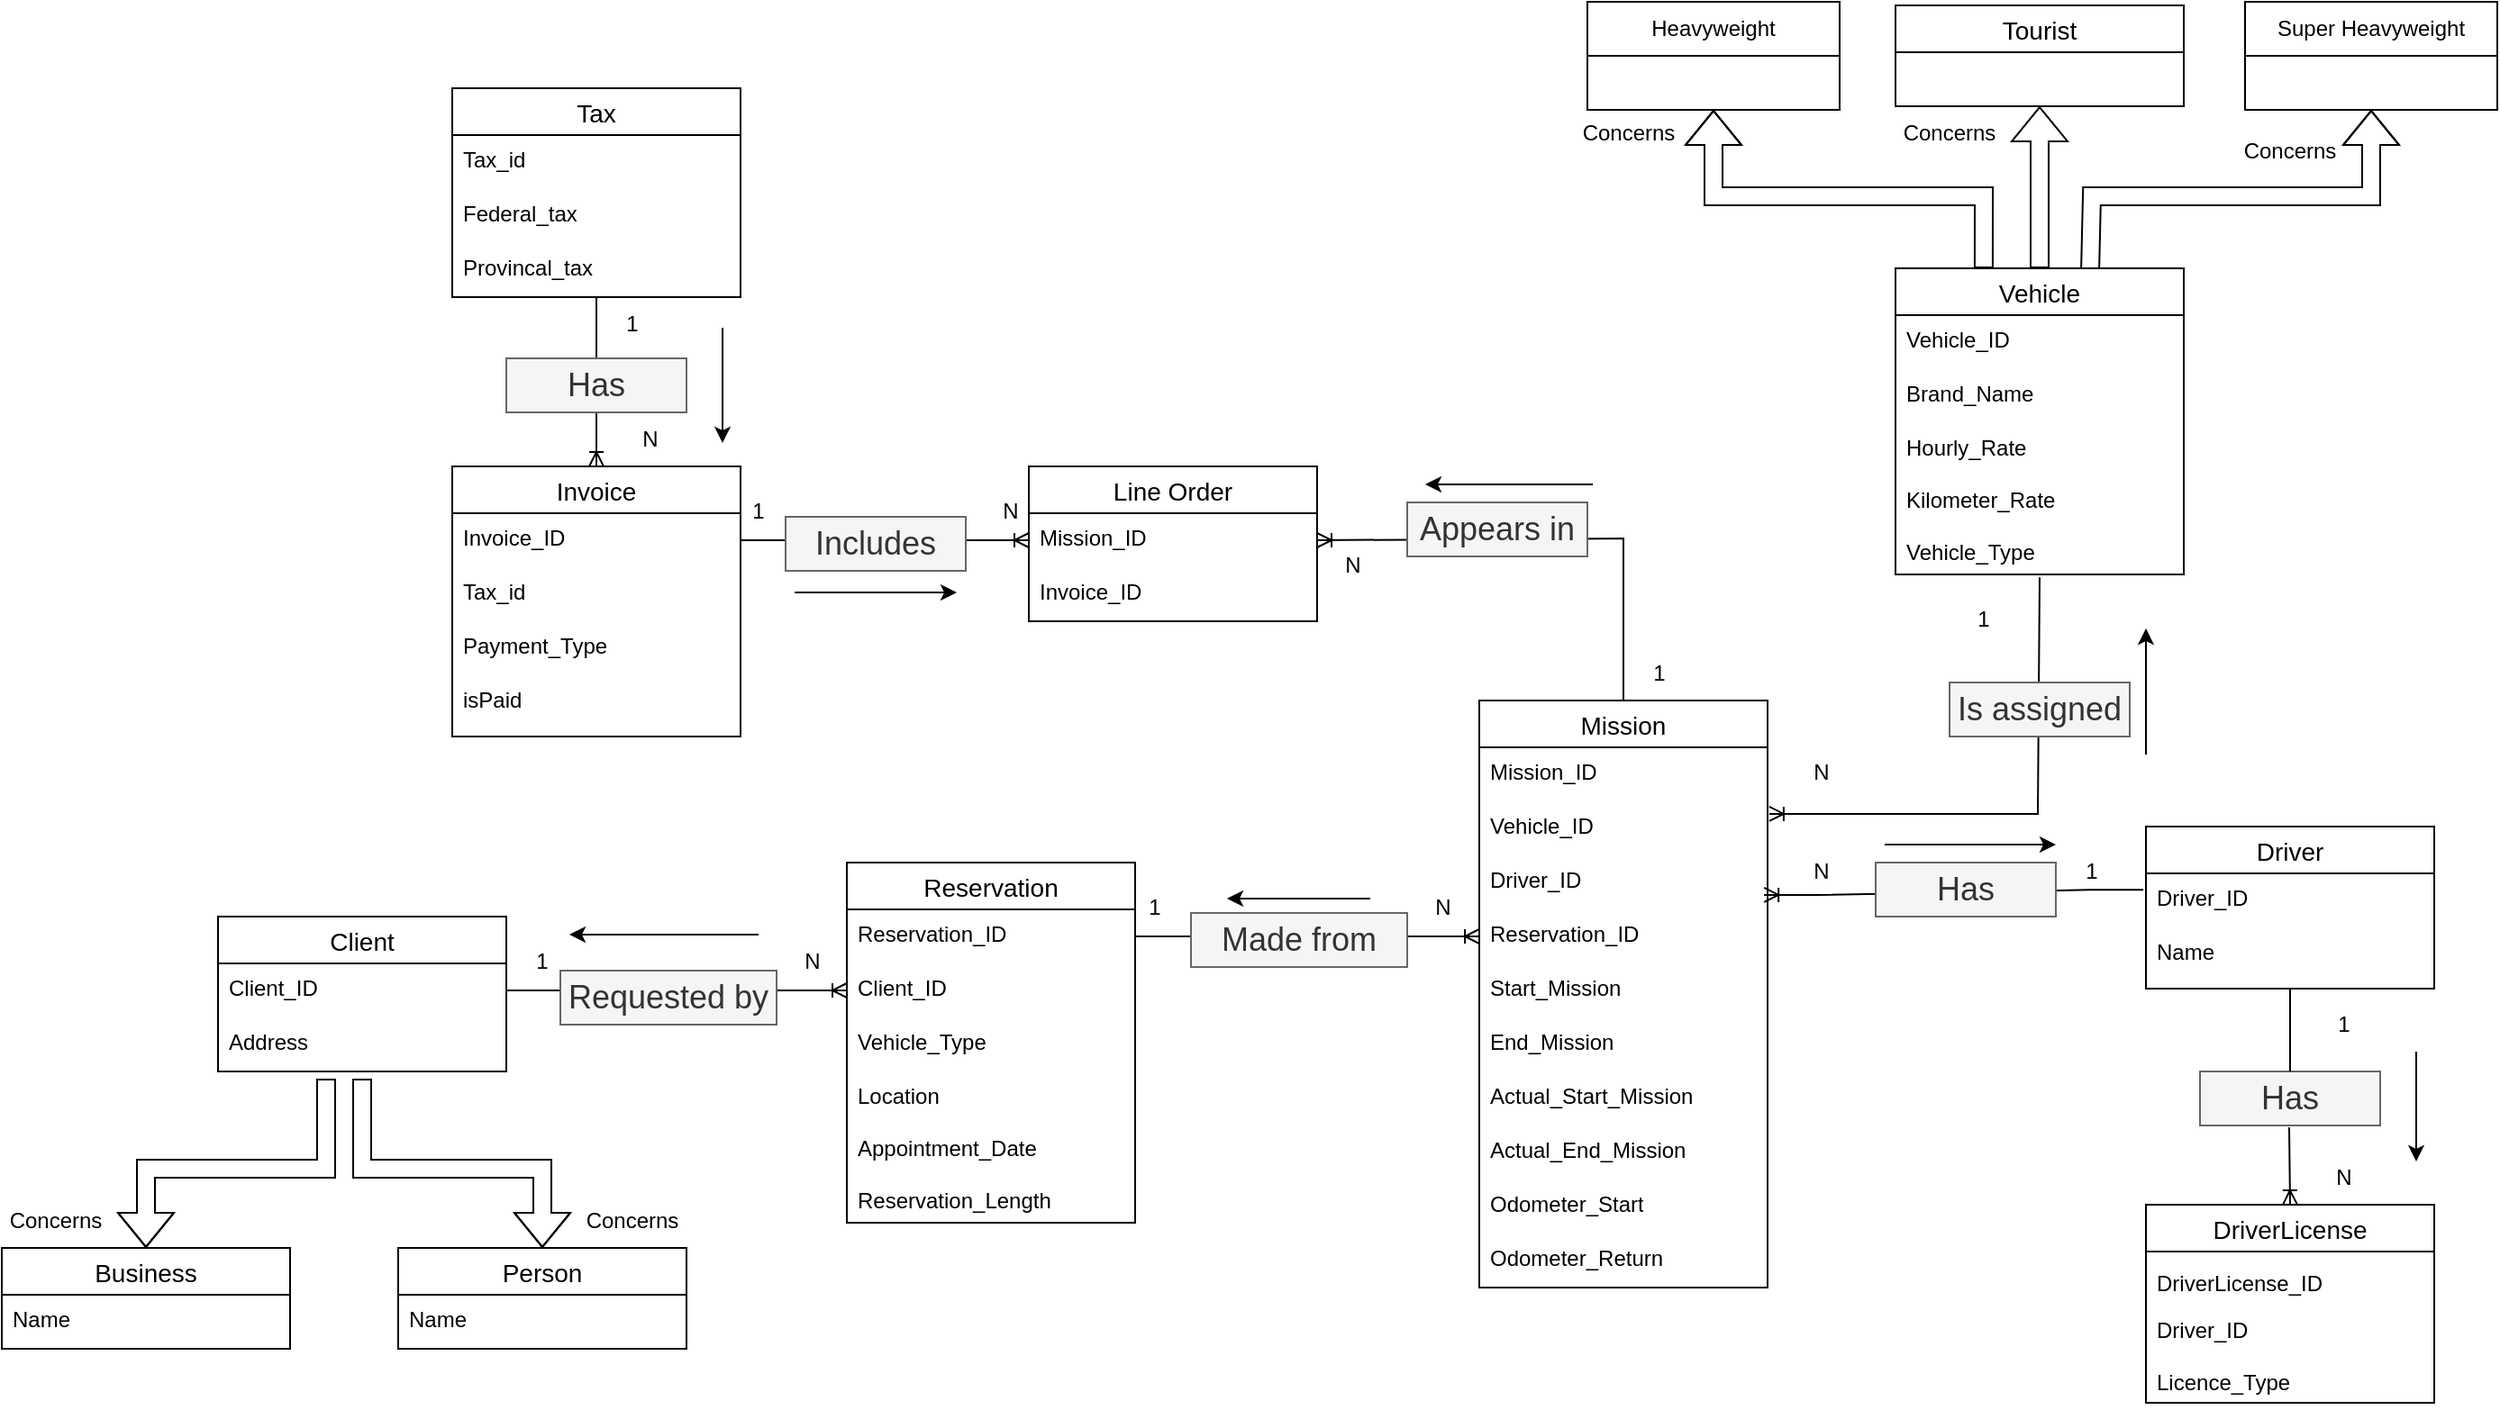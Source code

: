 <mxfile version="22.1.5" type="device">
  <diagram id="R2lEEEUBdFMjLlhIrx00" name="Page-1">
    <mxGraphModel dx="1884" dy="1571" grid="1" gridSize="10" guides="1" tooltips="1" connect="1" arrows="1" fold="1" page="1" pageScale="1" pageWidth="850" pageHeight="1100" math="0" shadow="0" extFonts="Permanent Marker^https://fonts.googleapis.com/css?family=Permanent+Marker">
      <root>
        <mxCell id="0" />
        <mxCell id="1" parent="0" />
        <mxCell id="akXxFOU8DNpJ8hJ18WZi-14" value="Mission" style="swimlane;fontStyle=0;childLayout=stackLayout;horizontal=1;startSize=26;horizontalStack=0;resizeParent=1;resizeParentMax=0;resizeLast=0;collapsible=1;marginBottom=0;align=center;fontSize=14;" parent="1" vertex="1">
          <mxGeometry x="150" y="370" width="160" height="326" as="geometry" />
        </mxCell>
        <mxCell id="akXxFOU8DNpJ8hJ18WZi-15" value="Mission_ID" style="text;strokeColor=none;fillColor=none;spacingLeft=4;spacingRight=4;overflow=hidden;rotatable=0;points=[[0,0.5],[1,0.5]];portConstraint=eastwest;fontSize=12;whiteSpace=wrap;html=1;" parent="akXxFOU8DNpJ8hJ18WZi-14" vertex="1">
          <mxGeometry y="26" width="160" height="30" as="geometry" />
        </mxCell>
        <mxCell id="akXxFOU8DNpJ8hJ18WZi-16" value="&lt;div&gt;Vehicle_ID&lt;br&gt;&lt;/div&gt;" style="text;strokeColor=none;fillColor=none;spacingLeft=4;spacingRight=4;overflow=hidden;rotatable=0;points=[[0,0.5],[1,0.5]];portConstraint=eastwest;fontSize=12;whiteSpace=wrap;html=1;" parent="akXxFOU8DNpJ8hJ18WZi-14" vertex="1">
          <mxGeometry y="56" width="160" height="30" as="geometry" />
        </mxCell>
        <mxCell id="dKVeqmf3rWd-lL4ULNfH-48" value="Driver_ID" style="text;strokeColor=none;fillColor=none;spacingLeft=4;spacingRight=4;overflow=hidden;rotatable=0;points=[[0,0.5],[1,0.5]];portConstraint=eastwest;fontSize=12;whiteSpace=wrap;html=1;" parent="akXxFOU8DNpJ8hJ18WZi-14" vertex="1">
          <mxGeometry y="86" width="160" height="30" as="geometry" />
        </mxCell>
        <mxCell id="dKVeqmf3rWd-lL4ULNfH-49" value="Reservation_ID" style="text;strokeColor=none;fillColor=none;spacingLeft=4;spacingRight=4;overflow=hidden;rotatable=0;points=[[0,0.5],[1,0.5]];portConstraint=eastwest;fontSize=12;whiteSpace=wrap;html=1;" parent="akXxFOU8DNpJ8hJ18WZi-14" vertex="1">
          <mxGeometry y="116" width="160" height="30" as="geometry" />
        </mxCell>
        <mxCell id="dKVeqmf3rWd-lL4ULNfH-61" value="Start_Mission" style="text;strokeColor=none;fillColor=none;spacingLeft=4;spacingRight=4;overflow=hidden;rotatable=0;points=[[0,0.5],[1,0.5]];portConstraint=eastwest;fontSize=12;whiteSpace=wrap;html=1;" parent="akXxFOU8DNpJ8hJ18WZi-14" vertex="1">
          <mxGeometry y="146" width="160" height="30" as="geometry" />
        </mxCell>
        <mxCell id="dKVeqmf3rWd-lL4ULNfH-62" value="End_Mission" style="text;strokeColor=none;fillColor=none;spacingLeft=4;spacingRight=4;overflow=hidden;rotatable=0;points=[[0,0.5],[1,0.5]];portConstraint=eastwest;fontSize=12;whiteSpace=wrap;html=1;" parent="akXxFOU8DNpJ8hJ18WZi-14" vertex="1">
          <mxGeometry y="176" width="160" height="30" as="geometry" />
        </mxCell>
        <mxCell id="S5_aVqYSwiM6wcFeoej1-1" value="Actual_Start_Mission" style="text;strokeColor=none;fillColor=none;spacingLeft=4;spacingRight=4;overflow=hidden;rotatable=0;points=[[0,0.5],[1,0.5]];portConstraint=eastwest;fontSize=12;whiteSpace=wrap;html=1;" parent="akXxFOU8DNpJ8hJ18WZi-14" vertex="1">
          <mxGeometry y="206" width="160" height="30" as="geometry" />
        </mxCell>
        <mxCell id="S5_aVqYSwiM6wcFeoej1-2" value="Actual_End_Mission" style="text;strokeColor=none;fillColor=none;spacingLeft=4;spacingRight=4;overflow=hidden;rotatable=0;points=[[0,0.5],[1,0.5]];portConstraint=eastwest;fontSize=12;whiteSpace=wrap;html=1;" parent="akXxFOU8DNpJ8hJ18WZi-14" vertex="1">
          <mxGeometry y="236" width="160" height="30" as="geometry" />
        </mxCell>
        <mxCell id="dKVeqmf3rWd-lL4ULNfH-63" value="Odometer_Start" style="text;strokeColor=none;fillColor=none;spacingLeft=4;spacingRight=4;overflow=hidden;rotatable=0;points=[[0,0.5],[1,0.5]];portConstraint=eastwest;fontSize=12;whiteSpace=wrap;html=1;" parent="akXxFOU8DNpJ8hJ18WZi-14" vertex="1">
          <mxGeometry y="266" width="160" height="30" as="geometry" />
        </mxCell>
        <mxCell id="dKVeqmf3rWd-lL4ULNfH-64" value="Odometer_Return" style="text;strokeColor=none;fillColor=none;spacingLeft=4;spacingRight=4;overflow=hidden;rotatable=0;points=[[0,0.5],[1,0.5]];portConstraint=eastwest;fontSize=12;whiteSpace=wrap;html=1;" parent="akXxFOU8DNpJ8hJ18WZi-14" vertex="1">
          <mxGeometry y="296" width="160" height="30" as="geometry" />
        </mxCell>
        <mxCell id="akXxFOU8DNpJ8hJ18WZi-24" value="" style="edgeStyle=entityRelationEdgeStyle;fontSize=12;html=1;endArrow=ERoneToMany;rounded=0;entryX=0.988;entryY=0.733;entryDx=0;entryDy=0;entryPerimeter=0;exitX=-0.009;exitY=0.306;exitDx=0;exitDy=0;exitPerimeter=0;" parent="1" source="akXxFOU8DNpJ8hJ18WZi-26" target="dKVeqmf3rWd-lL4ULNfH-48" edge="1">
          <mxGeometry width="100" height="100" relative="1" as="geometry">
            <mxPoint x="540" y="471.0" as="sourcePoint" />
            <mxPoint x="450" y="510" as="targetPoint" />
          </mxGeometry>
        </mxCell>
        <mxCell id="akXxFOU8DNpJ8hJ18WZi-25" value="Driver" style="swimlane;fontStyle=0;childLayout=stackLayout;horizontal=1;startSize=26;horizontalStack=0;resizeParent=1;resizeParentMax=0;resizeLast=0;collapsible=1;marginBottom=0;align=center;fontSize=14;" parent="1" vertex="1">
          <mxGeometry x="520" y="440" width="160" height="90" as="geometry" />
        </mxCell>
        <mxCell id="akXxFOU8DNpJ8hJ18WZi-26" value="Driver_ID" style="text;strokeColor=none;fillColor=none;spacingLeft=4;spacingRight=4;overflow=hidden;rotatable=0;points=[[0,0.5],[1,0.5]];portConstraint=eastwest;fontSize=12;whiteSpace=wrap;html=1;" parent="akXxFOU8DNpJ8hJ18WZi-25" vertex="1">
          <mxGeometry y="26" width="160" height="30" as="geometry" />
        </mxCell>
        <mxCell id="akXxFOU8DNpJ8hJ18WZi-27" value="&lt;div&gt;Name&lt;/div&gt;&lt;div&gt;&lt;br&gt;&lt;/div&gt;&lt;div&gt;&lt;br&gt;&lt;/div&gt;" style="text;strokeColor=none;fillColor=none;spacingLeft=4;spacingRight=4;overflow=hidden;rotatable=0;points=[[0,0.5],[1,0.5]];portConstraint=eastwest;fontSize=12;whiteSpace=wrap;html=1;" parent="akXxFOU8DNpJ8hJ18WZi-25" vertex="1">
          <mxGeometry y="56" width="160" height="34" as="geometry" />
        </mxCell>
        <mxCell id="akXxFOU8DNpJ8hJ18WZi-30" value="Client" style="swimlane;fontStyle=0;childLayout=stackLayout;horizontal=1;startSize=26;horizontalStack=0;resizeParent=1;resizeParentMax=0;resizeLast=0;collapsible=1;marginBottom=0;align=center;fontSize=14;" parent="1" vertex="1">
          <mxGeometry x="-550" y="490" width="160" height="86" as="geometry" />
        </mxCell>
        <mxCell id="akXxFOU8DNpJ8hJ18WZi-31" value="Client_ID" style="text;strokeColor=none;fillColor=none;spacingLeft=4;spacingRight=4;overflow=hidden;rotatable=0;points=[[0,0.5],[1,0.5]];portConstraint=eastwest;fontSize=12;whiteSpace=wrap;html=1;" parent="akXxFOU8DNpJ8hJ18WZi-30" vertex="1">
          <mxGeometry y="26" width="160" height="30" as="geometry" />
        </mxCell>
        <mxCell id="akXxFOU8DNpJ8hJ18WZi-32" value="Address" style="text;strokeColor=none;fillColor=none;spacingLeft=4;spacingRight=4;overflow=hidden;rotatable=0;points=[[0,0.5],[1,0.5]];portConstraint=eastwest;fontSize=12;whiteSpace=wrap;html=1;" parent="akXxFOU8DNpJ8hJ18WZi-30" vertex="1">
          <mxGeometry y="56" width="160" height="30" as="geometry" />
        </mxCell>
        <mxCell id="akXxFOU8DNpJ8hJ18WZi-37" value="Business" style="swimlane;fontStyle=0;childLayout=stackLayout;horizontal=1;startSize=26;horizontalStack=0;resizeParent=1;resizeParentMax=0;resizeLast=0;collapsible=1;marginBottom=0;align=center;fontSize=14;" parent="1" vertex="1">
          <mxGeometry x="-670" y="674" width="160" height="56" as="geometry" />
        </mxCell>
        <mxCell id="akXxFOU8DNpJ8hJ18WZi-38" value="Name" style="text;strokeColor=none;fillColor=none;spacingLeft=4;spacingRight=4;overflow=hidden;rotatable=0;points=[[0,0.5],[1,0.5]];portConstraint=eastwest;fontSize=12;whiteSpace=wrap;html=1;" parent="akXxFOU8DNpJ8hJ18WZi-37" vertex="1">
          <mxGeometry y="26" width="160" height="30" as="geometry" />
        </mxCell>
        <mxCell id="akXxFOU8DNpJ8hJ18WZi-41" value="Person" style="swimlane;fontStyle=0;childLayout=stackLayout;horizontal=1;startSize=26;horizontalStack=0;resizeParent=1;resizeParentMax=0;resizeLast=0;collapsible=1;marginBottom=0;align=center;fontSize=14;" parent="1" vertex="1">
          <mxGeometry x="-450" y="674" width="160" height="56" as="geometry" />
        </mxCell>
        <mxCell id="akXxFOU8DNpJ8hJ18WZi-42" value="Name" style="text;strokeColor=none;fillColor=none;spacingLeft=4;spacingRight=4;overflow=hidden;rotatable=0;points=[[0,0.5],[1,0.5]];portConstraint=eastwest;fontSize=12;whiteSpace=wrap;html=1;" parent="akXxFOU8DNpJ8hJ18WZi-41" vertex="1">
          <mxGeometry y="26" width="160" height="30" as="geometry" />
        </mxCell>
        <mxCell id="HXT0rlTHmQGawke6wT0S-1" value="" style="shape=flexArrow;endArrow=classic;html=1;rounded=0;exitX=0.5;exitY=0;exitDx=0;exitDy=0;entryX=0.5;entryY=1;entryDx=0;entryDy=0;" parent="1" source="dKVeqmf3rWd-lL4ULNfH-14" target="HXT0rlTHmQGawke6wT0S-2" edge="1">
          <mxGeometry width="50" height="50" relative="1" as="geometry">
            <mxPoint x="455" y="150" as="sourcePoint" />
            <mxPoint x="460" y="40" as="targetPoint" />
          </mxGeometry>
        </mxCell>
        <mxCell id="HXT0rlTHmQGawke6wT0S-2" value="Tourist" style="swimlane;fontStyle=0;childLayout=stackLayout;horizontal=1;startSize=26;horizontalStack=0;resizeParent=1;resizeParentMax=0;resizeLast=0;collapsible=1;marginBottom=0;align=center;fontSize=14;" parent="1" vertex="1">
          <mxGeometry x="381" y="-16" width="160" height="56" as="geometry" />
        </mxCell>
        <mxCell id="HXT0rlTHmQGawke6wT0S-6" value="" style="shape=flexArrow;endArrow=classic;html=1;rounded=0;exitX=0.306;exitY=0;exitDx=0;exitDy=0;exitPerimeter=0;entryX=0.5;entryY=1;entryDx=0;entryDy=0;" parent="1" source="dKVeqmf3rWd-lL4ULNfH-14" target="HXT0rlTHmQGawke6wT0S-7" edge="1">
          <mxGeometry width="50" height="50" relative="1" as="geometry">
            <mxPoint x="430" y="150" as="sourcePoint" />
            <mxPoint x="250" y="60" as="targetPoint" />
            <Array as="points">
              <mxPoint x="430" y="90" />
              <mxPoint x="280" y="90" />
            </Array>
          </mxGeometry>
        </mxCell>
        <mxCell id="HXT0rlTHmQGawke6wT0S-7" value="Heavyweight" style="swimlane;fontStyle=0;childLayout=stackLayout;horizontal=1;startSize=30;horizontalStack=0;resizeParent=1;resizeParentMax=0;resizeLast=0;collapsible=1;marginBottom=0;whiteSpace=wrap;html=1;" parent="1" vertex="1">
          <mxGeometry x="210" y="-18" width="140" height="60" as="geometry" />
        </mxCell>
        <mxCell id="HXT0rlTHmQGawke6wT0S-11" value="Super Heavyweight" style="swimlane;fontStyle=0;childLayout=stackLayout;horizontal=1;startSize=30;horizontalStack=0;resizeParent=1;resizeParentMax=0;resizeLast=0;collapsible=1;marginBottom=0;whiteSpace=wrap;html=1;" parent="1" vertex="1">
          <mxGeometry x="575" y="-18" width="140" height="60" as="geometry" />
        </mxCell>
        <mxCell id="HXT0rlTHmQGawke6wT0S-15" value="" style="shape=flexArrow;endArrow=classic;html=1;rounded=0;entryX=0.5;entryY=1;entryDx=0;entryDy=0;exitX=0.675;exitY=0.014;exitDx=0;exitDy=0;exitPerimeter=0;" parent="1" source="dKVeqmf3rWd-lL4ULNfH-14" target="HXT0rlTHmQGawke6wT0S-11" edge="1">
          <mxGeometry width="50" height="50" relative="1" as="geometry">
            <mxPoint x="490" y="160" as="sourcePoint" />
            <mxPoint x="683.94" y="22.01" as="targetPoint" />
            <Array as="points">
              <mxPoint x="490" y="90" />
              <mxPoint x="645" y="90" />
            </Array>
          </mxGeometry>
        </mxCell>
        <mxCell id="HXT0rlTHmQGawke6wT0S-26" value="Line Order" style="swimlane;fontStyle=0;childLayout=stackLayout;horizontal=1;startSize=26;horizontalStack=0;resizeParent=1;resizeParentMax=0;resizeLast=0;collapsible=1;marginBottom=0;align=center;fontSize=14;" parent="1" vertex="1">
          <mxGeometry x="-100" y="240" width="160" height="86" as="geometry" />
        </mxCell>
        <mxCell id="HXT0rlTHmQGawke6wT0S-27" value="Mission_ID" style="text;strokeColor=none;fillColor=none;spacingLeft=4;spacingRight=4;overflow=hidden;rotatable=0;points=[[0,0.5],[1,0.5]];portConstraint=eastwest;fontSize=12;whiteSpace=wrap;html=1;" parent="HXT0rlTHmQGawke6wT0S-26" vertex="1">
          <mxGeometry y="26" width="160" height="30" as="geometry" />
        </mxCell>
        <mxCell id="HXT0rlTHmQGawke6wT0S-28" value="Invoice_ID" style="text;strokeColor=none;fillColor=none;spacingLeft=4;spacingRight=4;overflow=hidden;rotatable=0;points=[[0,0.5],[1,0.5]];portConstraint=eastwest;fontSize=12;whiteSpace=wrap;html=1;" parent="HXT0rlTHmQGawke6wT0S-26" vertex="1">
          <mxGeometry y="56" width="160" height="30" as="geometry" />
        </mxCell>
        <mxCell id="HXT0rlTHmQGawke6wT0S-30" value="Invoice" style="swimlane;fontStyle=0;childLayout=stackLayout;horizontal=1;startSize=26;horizontalStack=0;resizeParent=1;resizeParentMax=0;resizeLast=0;collapsible=1;marginBottom=0;align=center;fontSize=14;" parent="1" vertex="1">
          <mxGeometry x="-420" y="240" width="160" height="150" as="geometry" />
        </mxCell>
        <mxCell id="HXT0rlTHmQGawke6wT0S-31" value="Invoice_ID" style="text;strokeColor=none;fillColor=none;spacingLeft=4;spacingRight=4;overflow=hidden;rotatable=0;points=[[0,0.5],[1,0.5]];portConstraint=eastwest;fontSize=12;whiteSpace=wrap;html=1;" parent="HXT0rlTHmQGawke6wT0S-30" vertex="1">
          <mxGeometry y="26" width="160" height="30" as="geometry" />
        </mxCell>
        <mxCell id="dKVeqmf3rWd-lL4ULNfH-33" value="Tax_id" style="text;strokeColor=none;fillColor=none;spacingLeft=4;spacingRight=4;overflow=hidden;rotatable=0;points=[[0,0.5],[1,0.5]];portConstraint=eastwest;fontSize=12;whiteSpace=wrap;html=1;" parent="HXT0rlTHmQGawke6wT0S-30" vertex="1">
          <mxGeometry y="56" width="160" height="30" as="geometry" />
        </mxCell>
        <mxCell id="HXT0rlTHmQGawke6wT0S-32" value="Payment_Type" style="text;strokeColor=none;fillColor=none;spacingLeft=4;spacingRight=4;overflow=hidden;rotatable=0;points=[[0,0.5],[1,0.5]];portConstraint=eastwest;fontSize=12;whiteSpace=wrap;html=1;" parent="HXT0rlTHmQGawke6wT0S-30" vertex="1">
          <mxGeometry y="86" width="160" height="30" as="geometry" />
        </mxCell>
        <mxCell id="HXT0rlTHmQGawke6wT0S-33" value="isPaid" style="text;strokeColor=none;fillColor=none;spacingLeft=4;spacingRight=4;overflow=hidden;rotatable=0;points=[[0,0.5],[1,0.5]];portConstraint=eastwest;fontSize=12;whiteSpace=wrap;html=1;" parent="HXT0rlTHmQGawke6wT0S-30" vertex="1">
          <mxGeometry y="116" width="160" height="34" as="geometry" />
        </mxCell>
        <mxCell id="HXT0rlTHmQGawke6wT0S-34" value="" style="fontSize=12;html=1;endArrow=ERoneToMany;rounded=0;exitX=0.5;exitY=0;exitDx=0;exitDy=0;entryX=1;entryY=0.5;entryDx=0;entryDy=0;" parent="1" source="akXxFOU8DNpJ8hJ18WZi-14" target="HXT0rlTHmQGawke6wT0S-27" edge="1">
          <mxGeometry width="100" height="100" relative="1" as="geometry">
            <mxPoint x="230" y="300" as="sourcePoint" />
            <mxPoint x="100" y="280" as="targetPoint" />
            <Array as="points">
              <mxPoint x="230" y="280" />
            </Array>
          </mxGeometry>
        </mxCell>
        <mxCell id="HXT0rlTHmQGawke6wT0S-35" value="" style="fontSize=12;html=1;endArrow=ERoneToMany;rounded=0;exitX=1;exitY=0.5;exitDx=0;exitDy=0;entryX=0;entryY=0.5;entryDx=0;entryDy=0;" parent="1" source="HXT0rlTHmQGawke6wT0S-31" target="HXT0rlTHmQGawke6wT0S-27" edge="1">
          <mxGeometry width="100" height="100" relative="1" as="geometry">
            <mxPoint x="-120" y="330" as="sourcePoint" />
            <mxPoint x="-120" y="208" as="targetPoint" />
          </mxGeometry>
        </mxCell>
        <mxCell id="HXT0rlTHmQGawke6wT0S-40" value="Reservation" style="swimlane;fontStyle=0;childLayout=stackLayout;horizontal=1;startSize=26;horizontalStack=0;resizeParent=1;resizeParentMax=0;resizeLast=0;collapsible=1;marginBottom=0;align=center;fontSize=14;" parent="1" vertex="1">
          <mxGeometry x="-201" y="460" width="160" height="200" as="geometry" />
        </mxCell>
        <mxCell id="dKVeqmf3rWd-lL4ULNfH-50" value="Reservation_ID" style="text;strokeColor=none;fillColor=none;spacingLeft=4;spacingRight=4;overflow=hidden;rotatable=0;points=[[0,0.5],[1,0.5]];portConstraint=eastwest;fontSize=12;whiteSpace=wrap;html=1;" parent="HXT0rlTHmQGawke6wT0S-40" vertex="1">
          <mxGeometry y="26" width="160" height="30" as="geometry" />
        </mxCell>
        <mxCell id="HXT0rlTHmQGawke6wT0S-41" value="Client_ID" style="text;strokeColor=none;fillColor=none;spacingLeft=4;spacingRight=4;overflow=hidden;rotatable=0;points=[[0,0.5],[1,0.5]];portConstraint=eastwest;fontSize=12;whiteSpace=wrap;html=1;" parent="HXT0rlTHmQGawke6wT0S-40" vertex="1">
          <mxGeometry y="56" width="160" height="30" as="geometry" />
        </mxCell>
        <mxCell id="HXT0rlTHmQGawke6wT0S-42" value="Vehicle_Type" style="text;strokeColor=none;fillColor=none;spacingLeft=4;spacingRight=4;overflow=hidden;rotatable=0;points=[[0,0.5],[1,0.5]];portConstraint=eastwest;fontSize=12;whiteSpace=wrap;html=1;" parent="HXT0rlTHmQGawke6wT0S-40" vertex="1">
          <mxGeometry y="86" width="160" height="30" as="geometry" />
        </mxCell>
        <mxCell id="HXT0rlTHmQGawke6wT0S-43" value="&lt;div&gt;Location&lt;/div&gt;&lt;div&gt;&lt;br&gt;&lt;/div&gt;&lt;div&gt;Appointment_Date&lt;/div&gt;&lt;div&gt;&lt;br&gt;&lt;/div&gt;&lt;div&gt;Reservation_Length&lt;br&gt;&lt;/div&gt;&lt;div&gt;&lt;br&gt;&lt;/div&gt;&lt;div&gt;&lt;br&gt;&lt;/div&gt;" style="text;strokeColor=none;fillColor=none;spacingLeft=4;spacingRight=4;overflow=hidden;rotatable=0;points=[[0,0.5],[1,0.5]];portConstraint=eastwest;fontSize=12;whiteSpace=wrap;html=1;" parent="HXT0rlTHmQGawke6wT0S-40" vertex="1">
          <mxGeometry y="116" width="160" height="84" as="geometry" />
        </mxCell>
        <mxCell id="HXT0rlTHmQGawke6wT0S-44" value="Concerns" style="text;html=1;strokeColor=none;fillColor=none;align=center;verticalAlign=middle;whiteSpace=wrap;rounded=0;" parent="1" vertex="1">
          <mxGeometry x="570" y="50" width="60" height="30" as="geometry" />
        </mxCell>
        <mxCell id="HXT0rlTHmQGawke6wT0S-45" value="Concerns" style="text;html=1;strokeColor=none;fillColor=none;align=center;verticalAlign=middle;whiteSpace=wrap;rounded=0;" parent="1" vertex="1">
          <mxGeometry x="381" y="40" width="60" height="30" as="geometry" />
        </mxCell>
        <mxCell id="HXT0rlTHmQGawke6wT0S-46" value="Concerns" style="text;html=1;strokeColor=none;fillColor=none;align=center;verticalAlign=middle;whiteSpace=wrap;rounded=0;" parent="1" vertex="1">
          <mxGeometry x="203" y="40" width="60" height="30" as="geometry" />
        </mxCell>
        <mxCell id="HXT0rlTHmQGawke6wT0S-47" value="Concerns" style="text;html=1;strokeColor=none;fillColor=none;align=center;verticalAlign=middle;whiteSpace=wrap;rounded=0;" parent="1" vertex="1">
          <mxGeometry x="-350" y="644" width="60" height="30" as="geometry" />
        </mxCell>
        <mxCell id="HXT0rlTHmQGawke6wT0S-48" value="Concerns" style="text;html=1;strokeColor=none;fillColor=none;align=center;verticalAlign=middle;whiteSpace=wrap;rounded=0;" parent="1" vertex="1">
          <mxGeometry x="-670" y="644" width="60" height="30" as="geometry" />
        </mxCell>
        <mxCell id="9CHubEAWElx0CJi55Ytn-6" value="Tax" style="swimlane;fontStyle=0;childLayout=stackLayout;horizontal=1;startSize=26;horizontalStack=0;resizeParent=1;resizeParentMax=0;resizeLast=0;collapsible=1;marginBottom=0;align=center;fontSize=14;" parent="1" vertex="1">
          <mxGeometry x="-420" y="30" width="160" height="116" as="geometry" />
        </mxCell>
        <mxCell id="9CHubEAWElx0CJi55Ytn-7" value="Tax_id" style="text;strokeColor=none;fillColor=none;spacingLeft=4;spacingRight=4;overflow=hidden;rotatable=0;points=[[0,0.5],[1,0.5]];portConstraint=eastwest;fontSize=12;whiteSpace=wrap;html=1;" parent="9CHubEAWElx0CJi55Ytn-6" vertex="1">
          <mxGeometry y="26" width="160" height="30" as="geometry" />
        </mxCell>
        <mxCell id="9CHubEAWElx0CJi55Ytn-8" value="Federal_tax" style="text;strokeColor=none;fillColor=none;spacingLeft=4;spacingRight=4;overflow=hidden;rotatable=0;points=[[0,0.5],[1,0.5]];portConstraint=eastwest;fontSize=12;whiteSpace=wrap;html=1;" parent="9CHubEAWElx0CJi55Ytn-6" vertex="1">
          <mxGeometry y="56" width="160" height="30" as="geometry" />
        </mxCell>
        <mxCell id="9CHubEAWElx0CJi55Ytn-9" value="Provincal_tax" style="text;strokeColor=none;fillColor=none;spacingLeft=4;spacingRight=4;overflow=hidden;rotatable=0;points=[[0,0.5],[1,0.5]];portConstraint=eastwest;fontSize=12;whiteSpace=wrap;html=1;" parent="9CHubEAWElx0CJi55Ytn-6" vertex="1">
          <mxGeometry y="86" width="160" height="30" as="geometry" />
        </mxCell>
        <mxCell id="9CHubEAWElx0CJi55Ytn-10" value="" style="fontSize=12;html=1;endArrow=ERoneToMany;rounded=0;entryX=0.5;entryY=0;entryDx=0;entryDy=0;exitX=0.5;exitY=1;exitDx=0;exitDy=0;" parent="1" source="9CHubEAWElx0CJi55Ytn-6" target="HXT0rlTHmQGawke6wT0S-30" edge="1">
          <mxGeometry width="100" height="100" relative="1" as="geometry">
            <mxPoint x="-340" y="200" as="sourcePoint" />
            <mxPoint x="710" y="870" as="targetPoint" />
          </mxGeometry>
        </mxCell>
        <mxCell id="dKVeqmf3rWd-lL4ULNfH-1" value="1" style="text;html=1;strokeColor=none;fillColor=none;align=center;verticalAlign=middle;whiteSpace=wrap;rounded=0;" parent="1" vertex="1">
          <mxGeometry x="460" y="450" width="60" height="30" as="geometry" />
        </mxCell>
        <mxCell id="dKVeqmf3rWd-lL4ULNfH-2" value="N" style="text;html=1;strokeColor=none;fillColor=none;align=center;verticalAlign=middle;whiteSpace=wrap;rounded=0;" parent="1" vertex="1">
          <mxGeometry x="310" y="450" width="60" height="30" as="geometry" />
        </mxCell>
        <mxCell id="dKVeqmf3rWd-lL4ULNfH-3" value="&lt;font style=&quot;font-size: 18px;&quot;&gt;Has&lt;/font&gt;" style="text;html=1;strokeColor=#666666;fillColor=#f5f5f5;align=center;verticalAlign=middle;whiteSpace=wrap;rounded=0;fontColor=#333333;" parent="1" vertex="1">
          <mxGeometry x="370" y="460" width="100" height="30" as="geometry" />
        </mxCell>
        <mxCell id="dKVeqmf3rWd-lL4ULNfH-5" value="" style="endArrow=classic;html=1;rounded=0;" parent="1" edge="1">
          <mxGeometry width="50" height="50" relative="1" as="geometry">
            <mxPoint x="375" y="450" as="sourcePoint" />
            <mxPoint x="470" y="450" as="targetPoint" />
          </mxGeometry>
        </mxCell>
        <mxCell id="dKVeqmf3rWd-lL4ULNfH-9" value="" style="fontSize=12;html=1;endArrow=ERoneToMany;rounded=0;entryX=1.006;entryY=0.233;entryDx=0;entryDy=0;entryPerimeter=0;exitX=0.5;exitY=1.019;exitDx=0;exitDy=0;exitPerimeter=0;" parent="1" source="dKVeqmf3rWd-lL4ULNfH-17" target="akXxFOU8DNpJ8hJ18WZi-16" edge="1">
          <mxGeometry width="100" height="100" relative="1" as="geometry">
            <mxPoint x="460" y="310" as="sourcePoint" />
            <mxPoint x="326" y="439" as="targetPoint" />
            <Array as="points">
              <mxPoint x="460" y="433" />
            </Array>
          </mxGeometry>
        </mxCell>
        <mxCell id="dKVeqmf3rWd-lL4ULNfH-14" value="Vehicle" style="swimlane;fontStyle=0;childLayout=stackLayout;horizontal=1;startSize=26;horizontalStack=0;resizeParent=1;resizeParentMax=0;resizeLast=0;collapsible=1;marginBottom=0;align=center;fontSize=14;" parent="1" vertex="1">
          <mxGeometry x="381" y="130" width="160" height="170" as="geometry" />
        </mxCell>
        <mxCell id="dKVeqmf3rWd-lL4ULNfH-15" value="Vehicle_ID" style="text;strokeColor=none;fillColor=none;spacingLeft=4;spacingRight=4;overflow=hidden;rotatable=0;points=[[0,0.5],[1,0.5]];portConstraint=eastwest;fontSize=12;whiteSpace=wrap;html=1;" parent="dKVeqmf3rWd-lL4ULNfH-14" vertex="1">
          <mxGeometry y="26" width="160" height="30" as="geometry" />
        </mxCell>
        <mxCell id="dKVeqmf3rWd-lL4ULNfH-16" value="Brand_Name" style="text;strokeColor=none;fillColor=none;spacingLeft=4;spacingRight=4;overflow=hidden;rotatable=0;points=[[0,0.5],[1,0.5]];portConstraint=eastwest;fontSize=12;whiteSpace=wrap;html=1;" parent="dKVeqmf3rWd-lL4ULNfH-14" vertex="1">
          <mxGeometry y="56" width="160" height="30" as="geometry" />
        </mxCell>
        <mxCell id="dKVeqmf3rWd-lL4ULNfH-17" value="&lt;div&gt;Hourly_Rate&lt;br&gt;&lt;/div&gt;&lt;div&gt;&lt;br&gt;&lt;/div&gt;&lt;div&gt;Kilometer_Rate&lt;br&gt;&lt;/div&gt;&lt;div&gt;&lt;br&gt;&lt;/div&gt;&lt;div&gt;Vehicle_Type&lt;br&gt;&lt;/div&gt;" style="text;strokeColor=none;fillColor=none;spacingLeft=4;spacingRight=4;overflow=hidden;rotatable=0;points=[[0,0.5],[1,0.5]];portConstraint=eastwest;fontSize=12;whiteSpace=wrap;html=1;" parent="dKVeqmf3rWd-lL4ULNfH-14" vertex="1">
          <mxGeometry y="86" width="160" height="84" as="geometry" />
        </mxCell>
        <mxCell id="dKVeqmf3rWd-lL4ULNfH-19" value="&lt;font style=&quot;font-size: 18px;&quot;&gt;Is assigned&lt;/font&gt;" style="text;html=1;strokeColor=#666666;fillColor=#f5f5f5;align=center;verticalAlign=middle;whiteSpace=wrap;rounded=0;fontColor=#333333;" parent="1" vertex="1">
          <mxGeometry x="411" y="360" width="100" height="30" as="geometry" />
        </mxCell>
        <mxCell id="dKVeqmf3rWd-lL4ULNfH-20" value="N" style="text;html=1;strokeColor=none;fillColor=none;align=center;verticalAlign=middle;whiteSpace=wrap;rounded=0;" parent="1" vertex="1">
          <mxGeometry x="310" y="390" width="60" height="40" as="geometry" />
        </mxCell>
        <mxCell id="dKVeqmf3rWd-lL4ULNfH-21" value="1" style="text;html=1;strokeColor=none;fillColor=none;align=center;verticalAlign=middle;whiteSpace=wrap;rounded=0;" parent="1" vertex="1">
          <mxGeometry x="400" y="310" width="60" height="30" as="geometry" />
        </mxCell>
        <mxCell id="dKVeqmf3rWd-lL4ULNfH-22" value="" style="endArrow=classic;html=1;rounded=0;" parent="1" edge="1">
          <mxGeometry width="50" height="50" relative="1" as="geometry">
            <mxPoint x="520" y="400" as="sourcePoint" />
            <mxPoint x="520" y="330" as="targetPoint" />
          </mxGeometry>
        </mxCell>
        <mxCell id="dKVeqmf3rWd-lL4ULNfH-23" value="1" style="text;html=1;strokeColor=none;fillColor=none;align=center;verticalAlign=middle;whiteSpace=wrap;rounded=0;" parent="1" vertex="1">
          <mxGeometry x="220" y="340" width="60" height="30" as="geometry" />
        </mxCell>
        <mxCell id="dKVeqmf3rWd-lL4ULNfH-24" value="N" style="text;html=1;strokeColor=none;fillColor=none;align=center;verticalAlign=middle;whiteSpace=wrap;rounded=0;" parent="1" vertex="1">
          <mxGeometry x="50" y="280" width="60" height="30" as="geometry" />
        </mxCell>
        <mxCell id="dKVeqmf3rWd-lL4ULNfH-25" value="&lt;font style=&quot;font-size: 18px;&quot;&gt;Appears in&lt;/font&gt;" style="text;html=1;strokeColor=#666666;fillColor=#f5f5f5;align=center;verticalAlign=middle;whiteSpace=wrap;rounded=0;fontColor=#333333;" parent="1" vertex="1">
          <mxGeometry x="110" y="260" width="100" height="30" as="geometry" />
        </mxCell>
        <mxCell id="dKVeqmf3rWd-lL4ULNfH-28" value="N" style="text;html=1;strokeColor=none;fillColor=none;align=center;verticalAlign=middle;whiteSpace=wrap;rounded=0;" parent="1" vertex="1">
          <mxGeometry x="-140" y="250" width="60" height="30" as="geometry" />
        </mxCell>
        <mxCell id="dKVeqmf3rWd-lL4ULNfH-30" value="1" style="text;html=1;strokeColor=none;fillColor=none;align=center;verticalAlign=middle;whiteSpace=wrap;rounded=0;" parent="1" vertex="1">
          <mxGeometry x="-280" y="250" width="60" height="30" as="geometry" />
        </mxCell>
        <mxCell id="dKVeqmf3rWd-lL4ULNfH-32" value="&lt;font style=&quot;font-size: 18px;&quot;&gt;Includes&lt;br&gt;&lt;/font&gt;" style="text;html=1;strokeColor=#666666;fillColor=#f5f5f5;align=center;verticalAlign=middle;whiteSpace=wrap;rounded=0;fontColor=#333333;" parent="1" vertex="1">
          <mxGeometry x="-235" y="268" width="100" height="30" as="geometry" />
        </mxCell>
        <mxCell id="dKVeqmf3rWd-lL4ULNfH-34" value="N" style="text;html=1;strokeColor=none;fillColor=none;align=center;verticalAlign=middle;whiteSpace=wrap;rounded=0;" parent="1" vertex="1">
          <mxGeometry x="-340" y="210" width="60" height="30" as="geometry" />
        </mxCell>
        <mxCell id="dKVeqmf3rWd-lL4ULNfH-40" value="1" style="text;html=1;strokeColor=none;fillColor=none;align=center;verticalAlign=middle;whiteSpace=wrap;rounded=0;" parent="1" vertex="1">
          <mxGeometry x="-350" y="146" width="60" height="30" as="geometry" />
        </mxCell>
        <mxCell id="dKVeqmf3rWd-lL4ULNfH-42" value="&lt;font style=&quot;font-size: 18px;&quot;&gt;Has&lt;br&gt;&lt;/font&gt;" style="text;html=1;strokeColor=#666666;fillColor=#f5f5f5;align=center;verticalAlign=middle;whiteSpace=wrap;rounded=0;fontColor=#333333;" parent="1" vertex="1">
          <mxGeometry x="-390" y="180" width="100" height="30" as="geometry" />
        </mxCell>
        <mxCell id="dKVeqmf3rWd-lL4ULNfH-44" value="" style="endArrow=classic;html=1;rounded=0;" parent="1" edge="1">
          <mxGeometry width="50" height="50" relative="1" as="geometry">
            <mxPoint x="213" y="250" as="sourcePoint" />
            <mxPoint x="120" y="250" as="targetPoint" />
          </mxGeometry>
        </mxCell>
        <mxCell id="dKVeqmf3rWd-lL4ULNfH-45" value="" style="endArrow=classic;html=1;rounded=0;" parent="1" edge="1">
          <mxGeometry width="50" height="50" relative="1" as="geometry">
            <mxPoint x="-230" y="310" as="sourcePoint" />
            <mxPoint x="-140" y="310" as="targetPoint" />
          </mxGeometry>
        </mxCell>
        <mxCell id="dKVeqmf3rWd-lL4ULNfH-46" value="" style="endArrow=classic;html=1;rounded=0;" parent="1" edge="1">
          <mxGeometry width="50" height="50" relative="1" as="geometry">
            <mxPoint x="-270" y="163" as="sourcePoint" />
            <mxPoint x="-270" y="227" as="targetPoint" />
          </mxGeometry>
        </mxCell>
        <mxCell id="dKVeqmf3rWd-lL4ULNfH-51" value="" style="fontSize=12;html=1;endArrow=ERoneToMany;rounded=0;exitX=1;exitY=0.5;exitDx=0;exitDy=0;entryX=0;entryY=0.5;entryDx=0;entryDy=0;" parent="1" source="dKVeqmf3rWd-lL4ULNfH-50" target="dKVeqmf3rWd-lL4ULNfH-49" edge="1">
          <mxGeometry width="100" height="100" relative="1" as="geometry">
            <mxPoint x="171" y="660" as="sourcePoint" />
            <mxPoint x="80" y="570" as="targetPoint" />
          </mxGeometry>
        </mxCell>
        <mxCell id="dKVeqmf3rWd-lL4ULNfH-52" value="1" style="text;html=1;strokeColor=none;fillColor=none;align=center;verticalAlign=middle;whiteSpace=wrap;rounded=0;" parent="1" vertex="1">
          <mxGeometry x="-60" y="470" width="60" height="30" as="geometry" />
        </mxCell>
        <mxCell id="dKVeqmf3rWd-lL4ULNfH-55" value="N" style="text;html=1;strokeColor=none;fillColor=none;align=center;verticalAlign=middle;whiteSpace=wrap;rounded=0;" parent="1" vertex="1">
          <mxGeometry x="100" y="470" width="60" height="30" as="geometry" />
        </mxCell>
        <mxCell id="dKVeqmf3rWd-lL4ULNfH-56" value="&lt;font style=&quot;font-size: 18px;&quot;&gt;Made from&lt;br&gt;&lt;/font&gt;" style="text;html=1;strokeColor=#666666;fillColor=#f5f5f5;align=center;verticalAlign=middle;whiteSpace=wrap;rounded=0;fontColor=#333333;" parent="1" vertex="1">
          <mxGeometry x="-10" y="488" width="120" height="30" as="geometry" />
        </mxCell>
        <mxCell id="dKVeqmf3rWd-lL4ULNfH-57" value="" style="endArrow=classic;html=1;rounded=0;" parent="1" edge="1">
          <mxGeometry width="50" height="50" relative="1" as="geometry">
            <mxPoint x="89.5" y="480" as="sourcePoint" />
            <mxPoint x="10" y="480" as="targetPoint" />
          </mxGeometry>
        </mxCell>
        <mxCell id="dKVeqmf3rWd-lL4ULNfH-58" value="" style="fontSize=12;html=1;endArrow=ERoneToMany;rounded=0;entryX=0;entryY=0.5;entryDx=0;entryDy=0;exitX=1;exitY=0.5;exitDx=0;exitDy=0;" parent="1" source="akXxFOU8DNpJ8hJ18WZi-31" target="HXT0rlTHmQGawke6wT0S-41" edge="1">
          <mxGeometry width="100" height="100" relative="1" as="geometry">
            <mxPoint x="-340" y="540" as="sourcePoint" />
            <mxPoint x="-470" y="640" as="targetPoint" />
          </mxGeometry>
        </mxCell>
        <mxCell id="dKVeqmf3rWd-lL4ULNfH-59" value="" style="shape=flexArrow;endArrow=classic;html=1;rounded=0;exitX=0.375;exitY=1.133;exitDx=0;exitDy=0;exitPerimeter=0;entryX=0.5;entryY=0;entryDx=0;entryDy=0;" parent="1" source="akXxFOU8DNpJ8hJ18WZi-32" target="akXxFOU8DNpJ8hJ18WZi-37" edge="1">
          <mxGeometry width="50" height="50" relative="1" as="geometry">
            <mxPoint x="-540" y="700" as="sourcePoint" />
            <mxPoint x="-490" y="700" as="targetPoint" />
            <Array as="points">
              <mxPoint x="-490" y="630" />
              <mxPoint x="-590" y="630" />
            </Array>
          </mxGeometry>
        </mxCell>
        <mxCell id="dKVeqmf3rWd-lL4ULNfH-60" value="" style="shape=flexArrow;endArrow=classic;html=1;rounded=0;entryX=0.5;entryY=0;entryDx=0;entryDy=0;" parent="1" target="akXxFOU8DNpJ8hJ18WZi-41" edge="1">
          <mxGeometry width="50" height="50" relative="1" as="geometry">
            <mxPoint x="-470" y="580" as="sourcePoint" />
            <mxPoint x="-370" y="730" as="targetPoint" />
            <Array as="points">
              <mxPoint x="-470" y="630" />
              <mxPoint x="-370" y="630" />
            </Array>
          </mxGeometry>
        </mxCell>
        <mxCell id="dKVeqmf3rWd-lL4ULNfH-65" value="&lt;font style=&quot;font-size: 18px;&quot;&gt;Requested by&lt;br&gt;&lt;/font&gt;" style="text;html=1;strokeColor=#666666;fillColor=#f5f5f5;align=center;verticalAlign=middle;whiteSpace=wrap;rounded=0;fontColor=#333333;" parent="1" vertex="1">
          <mxGeometry x="-360" y="520" width="120" height="30" as="geometry" />
        </mxCell>
        <mxCell id="dKVeqmf3rWd-lL4ULNfH-67" value="1" style="text;html=1;strokeColor=none;fillColor=none;align=center;verticalAlign=middle;whiteSpace=wrap;rounded=0;" parent="1" vertex="1">
          <mxGeometry x="-400" y="500" width="60" height="30" as="geometry" />
        </mxCell>
        <mxCell id="dKVeqmf3rWd-lL4ULNfH-68" value="N" style="text;html=1;strokeColor=none;fillColor=none;align=center;verticalAlign=middle;whiteSpace=wrap;rounded=0;" parent="1" vertex="1">
          <mxGeometry x="-250" y="500" width="60" height="30" as="geometry" />
        </mxCell>
        <mxCell id="dKVeqmf3rWd-lL4ULNfH-69" value="" style="endArrow=classic;html=1;rounded=0;entryX=0.75;entryY=0;entryDx=0;entryDy=0;exitX=0;exitY=0;exitDx=0;exitDy=0;" parent="1" source="dKVeqmf3rWd-lL4ULNfH-68" target="dKVeqmf3rWd-lL4ULNfH-67" edge="1">
          <mxGeometry width="50" height="50" relative="1" as="geometry">
            <mxPoint x="-260.5" y="500" as="sourcePoint" />
            <mxPoint x="-330" y="500" as="targetPoint" />
          </mxGeometry>
        </mxCell>
        <mxCell id="UZ99E_Ph3h0q8OdWPQYx-3" value="DriverLicense" style="swimlane;fontStyle=0;childLayout=stackLayout;horizontal=1;startSize=26;horizontalStack=0;resizeParent=1;resizeParentMax=0;resizeLast=0;collapsible=1;marginBottom=0;align=center;fontSize=14;" parent="1" vertex="1">
          <mxGeometry x="520" y="650" width="160" height="110" as="geometry" />
        </mxCell>
        <mxCell id="UZ99E_Ph3h0q8OdWPQYx-4" value="&lt;font style=&quot;font-size: 12px;&quot;&gt;DriverLicense_ID&lt;/font&gt;" style="text;strokeColor=none;fillColor=none;spacingLeft=4;spacingRight=4;overflow=hidden;rotatable=0;points=[[0,0.5],[1,0.5]];portConstraint=eastwest;fontSize=16;whiteSpace=wrap;html=1;" parent="UZ99E_Ph3h0q8OdWPQYx-3" vertex="1">
          <mxGeometry y="26" width="160" height="30" as="geometry" />
        </mxCell>
        <mxCell id="UZ99E_Ph3h0q8OdWPQYx-5" value="&lt;div style=&quot;font-size: 12px;&quot;&gt;&lt;font style=&quot;font-size: 12px;&quot;&gt;Driver_ID&lt;/font&gt;&lt;/div&gt;&lt;div style=&quot;font-size: 12px;&quot;&gt;&lt;font style=&quot;font-size: 12px;&quot;&gt;&lt;br&gt;&lt;/font&gt;&lt;/div&gt;&lt;div style=&quot;font-size: 12px;&quot;&gt;&lt;font style=&quot;font-size: 12px;&quot;&gt;Licence_Type&lt;/font&gt;&lt;br&gt;&lt;/div&gt;" style="text;strokeColor=none;fillColor=none;spacingLeft=4;spacingRight=4;overflow=hidden;rotatable=0;points=[[0,0.5],[1,0.5]];portConstraint=eastwest;fontSize=16;whiteSpace=wrap;html=1;" parent="UZ99E_Ph3h0q8OdWPQYx-3" vertex="1">
          <mxGeometry y="56" width="160" height="54" as="geometry" />
        </mxCell>
        <mxCell id="UZ99E_Ph3h0q8OdWPQYx-14" value="1" style="text;html=1;strokeColor=none;fillColor=none;align=center;verticalAlign=middle;whiteSpace=wrap;rounded=0;" parent="1" vertex="1">
          <mxGeometry x="600" y="535" width="60" height="30" as="geometry" />
        </mxCell>
        <mxCell id="UZ99E_Ph3h0q8OdWPQYx-15" value="N" style="text;html=1;strokeColor=none;fillColor=none;align=center;verticalAlign=middle;whiteSpace=wrap;rounded=0;" parent="1" vertex="1">
          <mxGeometry x="600" y="620" width="60" height="30" as="geometry" />
        </mxCell>
        <mxCell id="UZ99E_Ph3h0q8OdWPQYx-17" value="" style="endArrow=classic;html=1;rounded=0;" parent="1" edge="1">
          <mxGeometry width="50" height="50" relative="1" as="geometry">
            <mxPoint x="670" y="565" as="sourcePoint" />
            <mxPoint x="670" y="626" as="targetPoint" />
          </mxGeometry>
        </mxCell>
        <mxCell id="UZ99E_Ph3h0q8OdWPQYx-19" value="" style="fontSize=12;html=1;endArrow=ERoneToMany;rounded=0;entryX=0.5;entryY=0;entryDx=0;entryDy=0;exitX=0.495;exitY=1.035;exitDx=0;exitDy=0;exitPerimeter=0;" parent="1" source="UZ99E_Ph3h0q8OdWPQYx-16" target="UZ99E_Ph3h0q8OdWPQYx-3" edge="1">
          <mxGeometry width="100" height="100" relative="1" as="geometry">
            <mxPoint x="819" y="644" as="sourcePoint" />
            <mxPoint x="670" y="766" as="targetPoint" />
            <Array as="points" />
          </mxGeometry>
        </mxCell>
        <mxCell id="UZ99E_Ph3h0q8OdWPQYx-16" value="&lt;font style=&quot;font-size: 18px;&quot;&gt;Has&lt;/font&gt;" style="text;html=1;strokeColor=#666666;fillColor=#f5f5f5;align=center;verticalAlign=middle;whiteSpace=wrap;rounded=0;fontColor=#333333;" parent="1" vertex="1">
          <mxGeometry x="550" y="576" width="100" height="30" as="geometry" />
        </mxCell>
        <mxCell id="UZ99E_Ph3h0q8OdWPQYx-24" value="" style="endArrow=none;html=1;rounded=0;fontSize=12;startSize=8;endSize=8;curved=1;exitX=0.5;exitY=0;exitDx=0;exitDy=0;entryX=0.5;entryY=1;entryDx=0;entryDy=0;entryPerimeter=0;" parent="1" source="UZ99E_Ph3h0q8OdWPQYx-16" target="akXxFOU8DNpJ8hJ18WZi-27" edge="1">
          <mxGeometry width="50" height="50" relative="1" as="geometry">
            <mxPoint x="715" y="630" as="sourcePoint" />
            <mxPoint x="745" y="530" as="targetPoint" />
          </mxGeometry>
        </mxCell>
      </root>
    </mxGraphModel>
  </diagram>
</mxfile>
